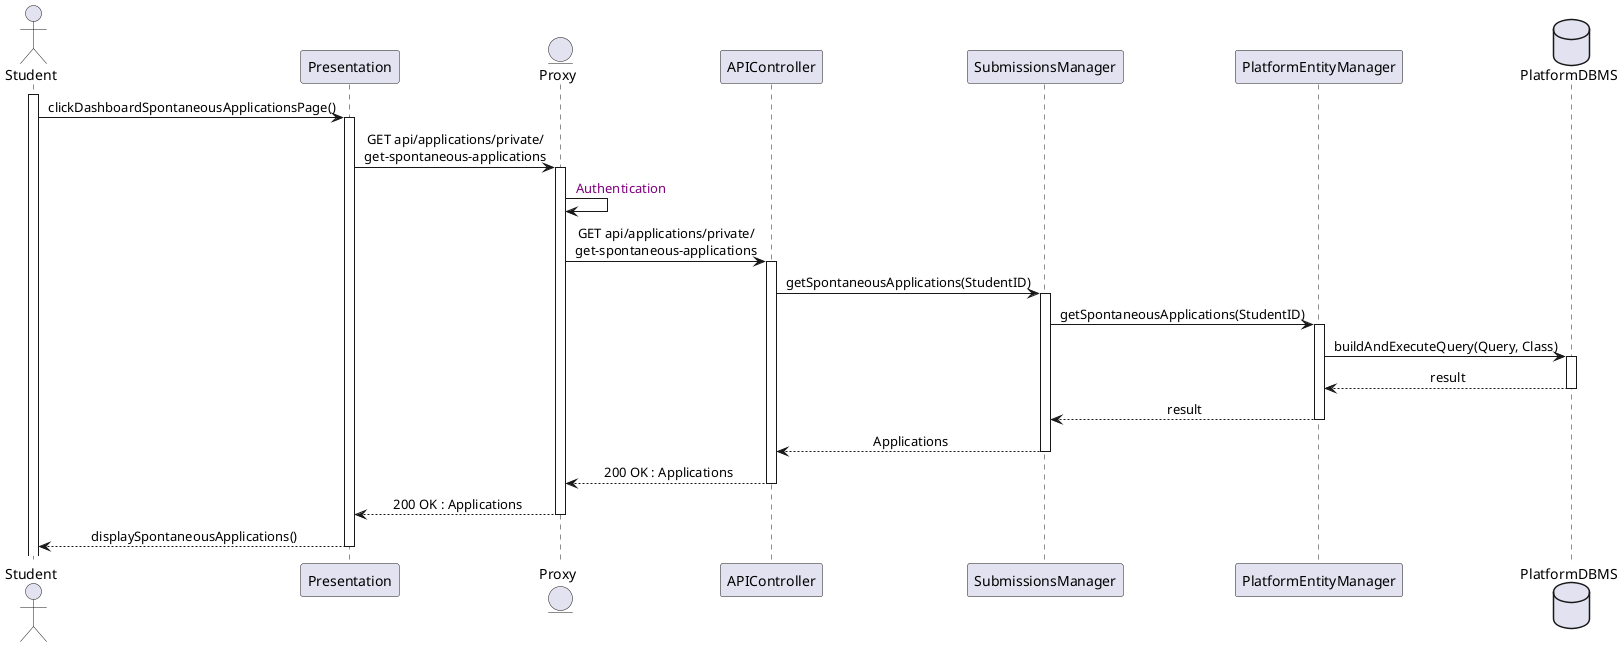 @startuml 13StudentSeeSpontaneousApplications
skinparam sequenceMessageAlign center
actor       Student
participant Presentation
entity      Proxy
participant APIController
participant SubmissionsManager
participant PlatformEntityManager
database    PlatformDBMS

activate Student
Student -> Presentation : clickDashboardSpontaneousApplicationsPage()
activate Presentation
Presentation -> Proxy : GET api/applications/private/\nget-spontaneous-applications
activate Proxy
Proxy -> Proxy : <color:purple> Authentication
Proxy -> APIController : GET api/applications/private/\nget-spontaneous-applications
activate APIController
APIController -> SubmissionsManager : getSpontaneousApplications(StudentID)
activate SubmissionsManager
SubmissionsManager -> PlatformEntityManager : getSpontaneousApplications(StudentID)
activate PlatformEntityManager
PlatformEntityManager -> PlatformDBMS : buildAndExecuteQuery(Query, Class)
activate PlatformDBMS
PlatformDBMS --> PlatformEntityManager : result
deactivate PlatformDBMS
PlatformEntityManager --> SubmissionsManager : result
deactivate PlatformEntityManager
SubmissionsManager --> APIController : Applications
deactivate SubmissionsManager
APIController --> Proxy : 200 OK : Applications
deactivate APIController
Proxy --> Presentation : 200 OK : Applications
deactivate Proxy
Presentation --> Student : displaySpontaneousApplications()
deactivate Presentation
@enduml
